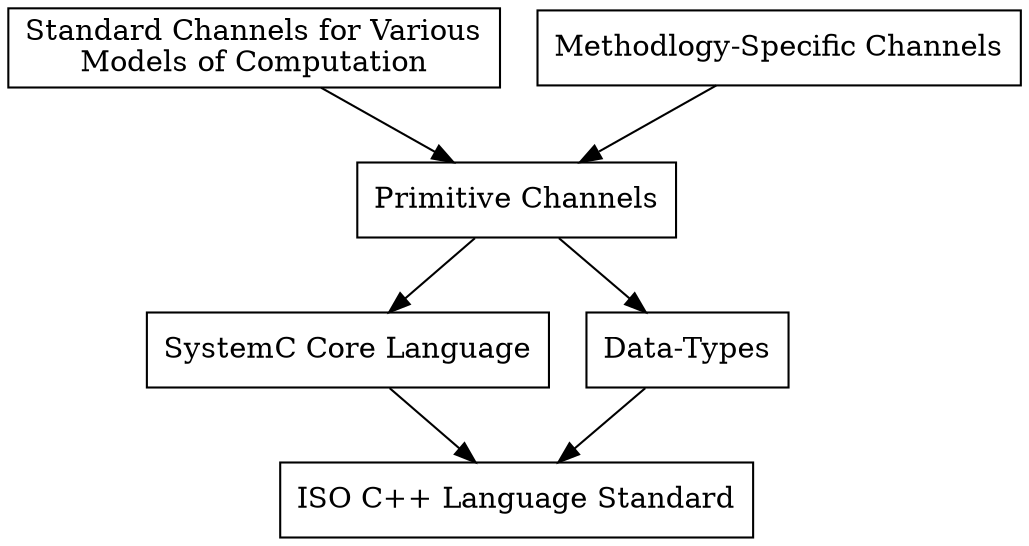 digraph g {
    node [
        shape=box
    ]

    stdChannels [
        label = "Standard Channels for Various\nModels of Computation"
    ]

    methodologyChannels [
        label = "Methodlogy-Specific Channels"
    ]

    primChannels [
        label = "Primitive Channels"
    ]

    coreLang [
        label = "SystemC Core Language"
    ]

    dataTypes [
        label = "Data-Types"
    ]

    cpp [
        label = "ISO C++ Language Standard"
    ]

    stdChannels->primChannels
    methodologyChannels->primChannels
    primChannels->coreLang
    primChannels->dataTypes
    coreLang -> cpp
    dataTypes -> cpp 
}

